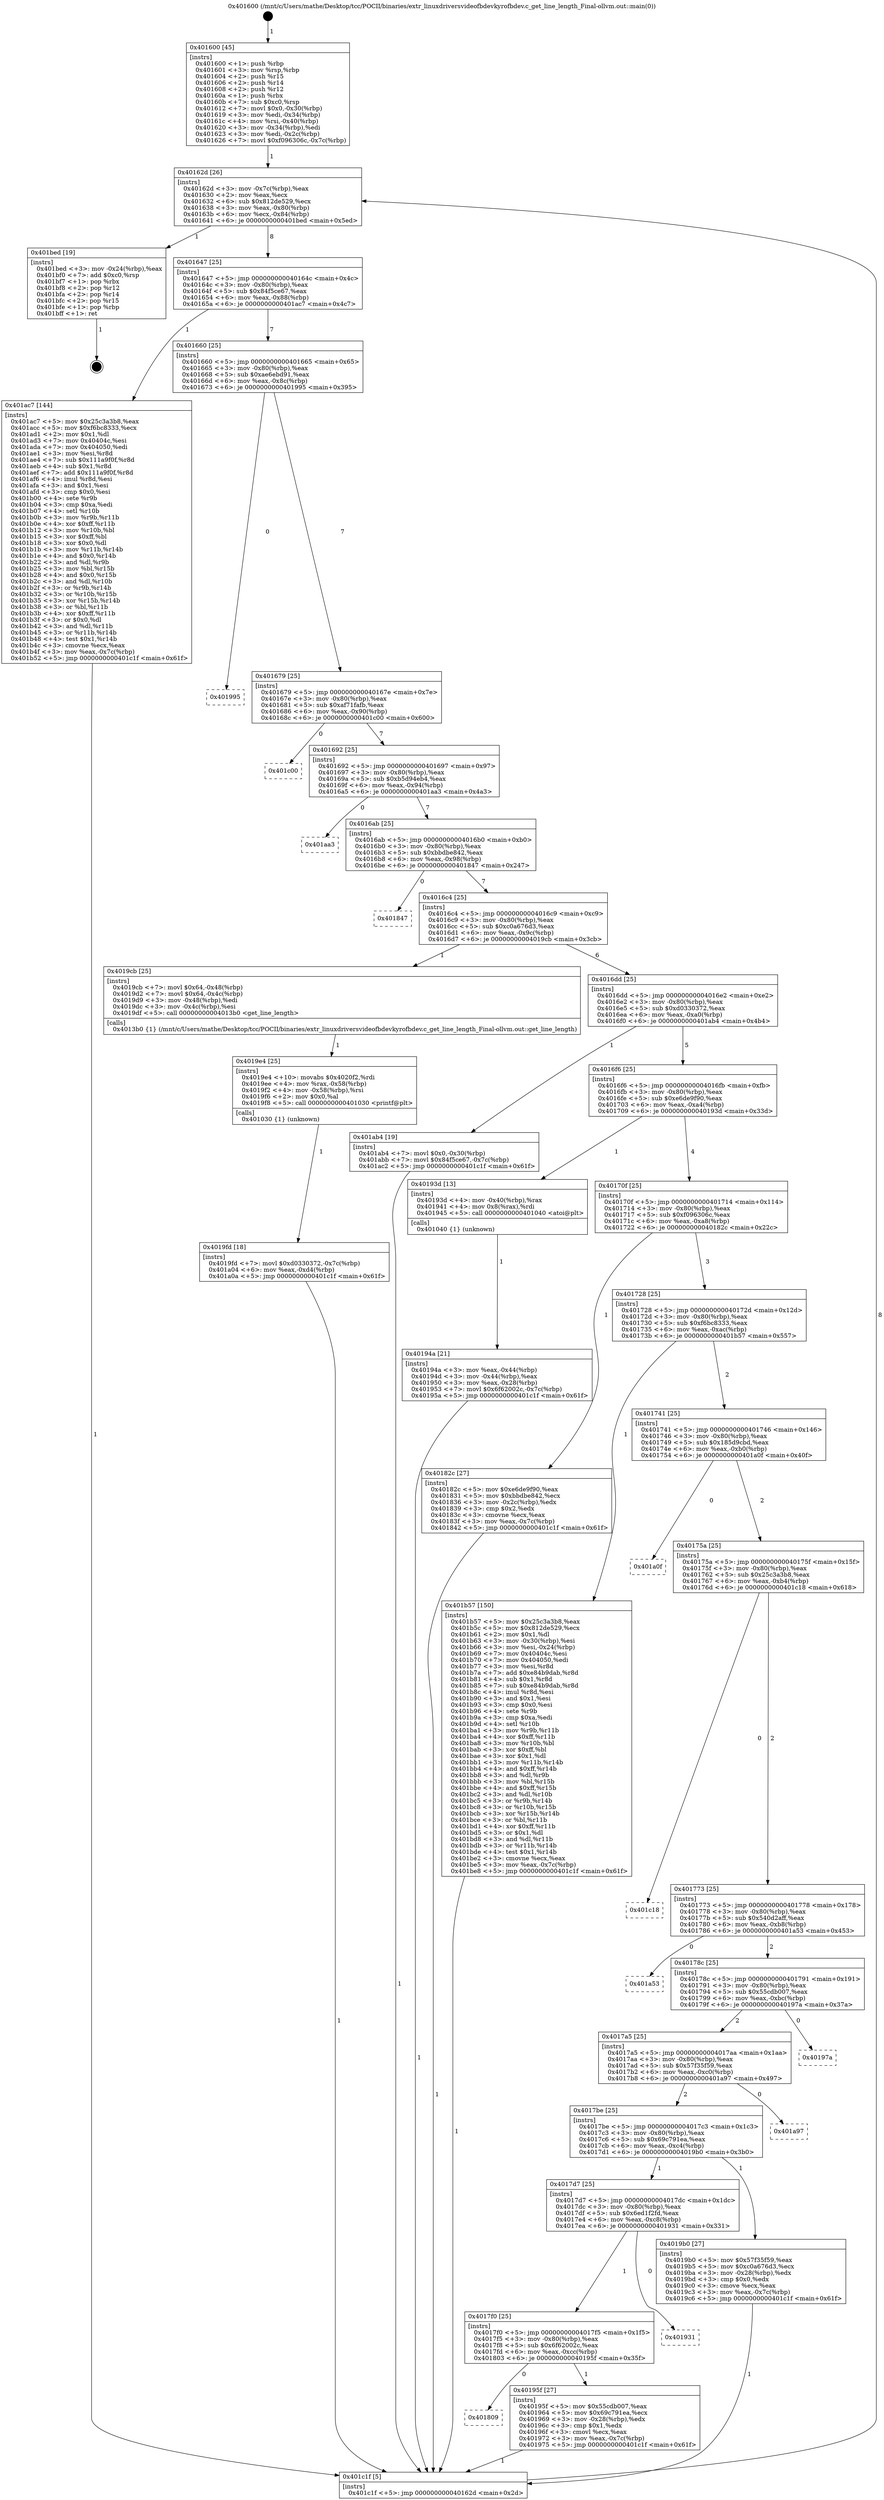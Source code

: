 digraph "0x401600" {
  label = "0x401600 (/mnt/c/Users/mathe/Desktop/tcc/POCII/binaries/extr_linuxdriversvideofbdevkyrofbdev.c_get_line_length_Final-ollvm.out::main(0))"
  labelloc = "t"
  node[shape=record]

  Entry [label="",width=0.3,height=0.3,shape=circle,fillcolor=black,style=filled]
  "0x40162d" [label="{
     0x40162d [26]\l
     | [instrs]\l
     &nbsp;&nbsp;0x40162d \<+3\>: mov -0x7c(%rbp),%eax\l
     &nbsp;&nbsp;0x401630 \<+2\>: mov %eax,%ecx\l
     &nbsp;&nbsp;0x401632 \<+6\>: sub $0x812de529,%ecx\l
     &nbsp;&nbsp;0x401638 \<+3\>: mov %eax,-0x80(%rbp)\l
     &nbsp;&nbsp;0x40163b \<+6\>: mov %ecx,-0x84(%rbp)\l
     &nbsp;&nbsp;0x401641 \<+6\>: je 0000000000401bed \<main+0x5ed\>\l
  }"]
  "0x401bed" [label="{
     0x401bed [19]\l
     | [instrs]\l
     &nbsp;&nbsp;0x401bed \<+3\>: mov -0x24(%rbp),%eax\l
     &nbsp;&nbsp;0x401bf0 \<+7\>: add $0xc0,%rsp\l
     &nbsp;&nbsp;0x401bf7 \<+1\>: pop %rbx\l
     &nbsp;&nbsp;0x401bf8 \<+2\>: pop %r12\l
     &nbsp;&nbsp;0x401bfa \<+2\>: pop %r14\l
     &nbsp;&nbsp;0x401bfc \<+2\>: pop %r15\l
     &nbsp;&nbsp;0x401bfe \<+1\>: pop %rbp\l
     &nbsp;&nbsp;0x401bff \<+1\>: ret\l
  }"]
  "0x401647" [label="{
     0x401647 [25]\l
     | [instrs]\l
     &nbsp;&nbsp;0x401647 \<+5\>: jmp 000000000040164c \<main+0x4c\>\l
     &nbsp;&nbsp;0x40164c \<+3\>: mov -0x80(%rbp),%eax\l
     &nbsp;&nbsp;0x40164f \<+5\>: sub $0x84f5ce67,%eax\l
     &nbsp;&nbsp;0x401654 \<+6\>: mov %eax,-0x88(%rbp)\l
     &nbsp;&nbsp;0x40165a \<+6\>: je 0000000000401ac7 \<main+0x4c7\>\l
  }"]
  Exit [label="",width=0.3,height=0.3,shape=circle,fillcolor=black,style=filled,peripheries=2]
  "0x401ac7" [label="{
     0x401ac7 [144]\l
     | [instrs]\l
     &nbsp;&nbsp;0x401ac7 \<+5\>: mov $0x25c3a3b8,%eax\l
     &nbsp;&nbsp;0x401acc \<+5\>: mov $0xf6bc8333,%ecx\l
     &nbsp;&nbsp;0x401ad1 \<+2\>: mov $0x1,%dl\l
     &nbsp;&nbsp;0x401ad3 \<+7\>: mov 0x40404c,%esi\l
     &nbsp;&nbsp;0x401ada \<+7\>: mov 0x404050,%edi\l
     &nbsp;&nbsp;0x401ae1 \<+3\>: mov %esi,%r8d\l
     &nbsp;&nbsp;0x401ae4 \<+7\>: sub $0x111a9f0f,%r8d\l
     &nbsp;&nbsp;0x401aeb \<+4\>: sub $0x1,%r8d\l
     &nbsp;&nbsp;0x401aef \<+7\>: add $0x111a9f0f,%r8d\l
     &nbsp;&nbsp;0x401af6 \<+4\>: imul %r8d,%esi\l
     &nbsp;&nbsp;0x401afa \<+3\>: and $0x1,%esi\l
     &nbsp;&nbsp;0x401afd \<+3\>: cmp $0x0,%esi\l
     &nbsp;&nbsp;0x401b00 \<+4\>: sete %r9b\l
     &nbsp;&nbsp;0x401b04 \<+3\>: cmp $0xa,%edi\l
     &nbsp;&nbsp;0x401b07 \<+4\>: setl %r10b\l
     &nbsp;&nbsp;0x401b0b \<+3\>: mov %r9b,%r11b\l
     &nbsp;&nbsp;0x401b0e \<+4\>: xor $0xff,%r11b\l
     &nbsp;&nbsp;0x401b12 \<+3\>: mov %r10b,%bl\l
     &nbsp;&nbsp;0x401b15 \<+3\>: xor $0xff,%bl\l
     &nbsp;&nbsp;0x401b18 \<+3\>: xor $0x0,%dl\l
     &nbsp;&nbsp;0x401b1b \<+3\>: mov %r11b,%r14b\l
     &nbsp;&nbsp;0x401b1e \<+4\>: and $0x0,%r14b\l
     &nbsp;&nbsp;0x401b22 \<+3\>: and %dl,%r9b\l
     &nbsp;&nbsp;0x401b25 \<+3\>: mov %bl,%r15b\l
     &nbsp;&nbsp;0x401b28 \<+4\>: and $0x0,%r15b\l
     &nbsp;&nbsp;0x401b2c \<+3\>: and %dl,%r10b\l
     &nbsp;&nbsp;0x401b2f \<+3\>: or %r9b,%r14b\l
     &nbsp;&nbsp;0x401b32 \<+3\>: or %r10b,%r15b\l
     &nbsp;&nbsp;0x401b35 \<+3\>: xor %r15b,%r14b\l
     &nbsp;&nbsp;0x401b38 \<+3\>: or %bl,%r11b\l
     &nbsp;&nbsp;0x401b3b \<+4\>: xor $0xff,%r11b\l
     &nbsp;&nbsp;0x401b3f \<+3\>: or $0x0,%dl\l
     &nbsp;&nbsp;0x401b42 \<+3\>: and %dl,%r11b\l
     &nbsp;&nbsp;0x401b45 \<+3\>: or %r11b,%r14b\l
     &nbsp;&nbsp;0x401b48 \<+4\>: test $0x1,%r14b\l
     &nbsp;&nbsp;0x401b4c \<+3\>: cmovne %ecx,%eax\l
     &nbsp;&nbsp;0x401b4f \<+3\>: mov %eax,-0x7c(%rbp)\l
     &nbsp;&nbsp;0x401b52 \<+5\>: jmp 0000000000401c1f \<main+0x61f\>\l
  }"]
  "0x401660" [label="{
     0x401660 [25]\l
     | [instrs]\l
     &nbsp;&nbsp;0x401660 \<+5\>: jmp 0000000000401665 \<main+0x65\>\l
     &nbsp;&nbsp;0x401665 \<+3\>: mov -0x80(%rbp),%eax\l
     &nbsp;&nbsp;0x401668 \<+5\>: sub $0xae6ebd91,%eax\l
     &nbsp;&nbsp;0x40166d \<+6\>: mov %eax,-0x8c(%rbp)\l
     &nbsp;&nbsp;0x401673 \<+6\>: je 0000000000401995 \<main+0x395\>\l
  }"]
  "0x4019fd" [label="{
     0x4019fd [18]\l
     | [instrs]\l
     &nbsp;&nbsp;0x4019fd \<+7\>: movl $0xd0330372,-0x7c(%rbp)\l
     &nbsp;&nbsp;0x401a04 \<+6\>: mov %eax,-0xd4(%rbp)\l
     &nbsp;&nbsp;0x401a0a \<+5\>: jmp 0000000000401c1f \<main+0x61f\>\l
  }"]
  "0x401995" [label="{
     0x401995\l
  }", style=dashed]
  "0x401679" [label="{
     0x401679 [25]\l
     | [instrs]\l
     &nbsp;&nbsp;0x401679 \<+5\>: jmp 000000000040167e \<main+0x7e\>\l
     &nbsp;&nbsp;0x40167e \<+3\>: mov -0x80(%rbp),%eax\l
     &nbsp;&nbsp;0x401681 \<+5\>: sub $0xaf71fafb,%eax\l
     &nbsp;&nbsp;0x401686 \<+6\>: mov %eax,-0x90(%rbp)\l
     &nbsp;&nbsp;0x40168c \<+6\>: je 0000000000401c00 \<main+0x600\>\l
  }"]
  "0x4019e4" [label="{
     0x4019e4 [25]\l
     | [instrs]\l
     &nbsp;&nbsp;0x4019e4 \<+10\>: movabs $0x4020f2,%rdi\l
     &nbsp;&nbsp;0x4019ee \<+4\>: mov %rax,-0x58(%rbp)\l
     &nbsp;&nbsp;0x4019f2 \<+4\>: mov -0x58(%rbp),%rsi\l
     &nbsp;&nbsp;0x4019f6 \<+2\>: mov $0x0,%al\l
     &nbsp;&nbsp;0x4019f8 \<+5\>: call 0000000000401030 \<printf@plt\>\l
     | [calls]\l
     &nbsp;&nbsp;0x401030 \{1\} (unknown)\l
  }"]
  "0x401c00" [label="{
     0x401c00\l
  }", style=dashed]
  "0x401692" [label="{
     0x401692 [25]\l
     | [instrs]\l
     &nbsp;&nbsp;0x401692 \<+5\>: jmp 0000000000401697 \<main+0x97\>\l
     &nbsp;&nbsp;0x401697 \<+3\>: mov -0x80(%rbp),%eax\l
     &nbsp;&nbsp;0x40169a \<+5\>: sub $0xb5d94eb4,%eax\l
     &nbsp;&nbsp;0x40169f \<+6\>: mov %eax,-0x94(%rbp)\l
     &nbsp;&nbsp;0x4016a5 \<+6\>: je 0000000000401aa3 \<main+0x4a3\>\l
  }"]
  "0x401809" [label="{
     0x401809\l
  }", style=dashed]
  "0x401aa3" [label="{
     0x401aa3\l
  }", style=dashed]
  "0x4016ab" [label="{
     0x4016ab [25]\l
     | [instrs]\l
     &nbsp;&nbsp;0x4016ab \<+5\>: jmp 00000000004016b0 \<main+0xb0\>\l
     &nbsp;&nbsp;0x4016b0 \<+3\>: mov -0x80(%rbp),%eax\l
     &nbsp;&nbsp;0x4016b3 \<+5\>: sub $0xbbdbe842,%eax\l
     &nbsp;&nbsp;0x4016b8 \<+6\>: mov %eax,-0x98(%rbp)\l
     &nbsp;&nbsp;0x4016be \<+6\>: je 0000000000401847 \<main+0x247\>\l
  }"]
  "0x40195f" [label="{
     0x40195f [27]\l
     | [instrs]\l
     &nbsp;&nbsp;0x40195f \<+5\>: mov $0x55cdb007,%eax\l
     &nbsp;&nbsp;0x401964 \<+5\>: mov $0x69c791ea,%ecx\l
     &nbsp;&nbsp;0x401969 \<+3\>: mov -0x28(%rbp),%edx\l
     &nbsp;&nbsp;0x40196c \<+3\>: cmp $0x1,%edx\l
     &nbsp;&nbsp;0x40196f \<+3\>: cmovl %ecx,%eax\l
     &nbsp;&nbsp;0x401972 \<+3\>: mov %eax,-0x7c(%rbp)\l
     &nbsp;&nbsp;0x401975 \<+5\>: jmp 0000000000401c1f \<main+0x61f\>\l
  }"]
  "0x401847" [label="{
     0x401847\l
  }", style=dashed]
  "0x4016c4" [label="{
     0x4016c4 [25]\l
     | [instrs]\l
     &nbsp;&nbsp;0x4016c4 \<+5\>: jmp 00000000004016c9 \<main+0xc9\>\l
     &nbsp;&nbsp;0x4016c9 \<+3\>: mov -0x80(%rbp),%eax\l
     &nbsp;&nbsp;0x4016cc \<+5\>: sub $0xc0a676d3,%eax\l
     &nbsp;&nbsp;0x4016d1 \<+6\>: mov %eax,-0x9c(%rbp)\l
     &nbsp;&nbsp;0x4016d7 \<+6\>: je 00000000004019cb \<main+0x3cb\>\l
  }"]
  "0x4017f0" [label="{
     0x4017f0 [25]\l
     | [instrs]\l
     &nbsp;&nbsp;0x4017f0 \<+5\>: jmp 00000000004017f5 \<main+0x1f5\>\l
     &nbsp;&nbsp;0x4017f5 \<+3\>: mov -0x80(%rbp),%eax\l
     &nbsp;&nbsp;0x4017f8 \<+5\>: sub $0x6f62002c,%eax\l
     &nbsp;&nbsp;0x4017fd \<+6\>: mov %eax,-0xcc(%rbp)\l
     &nbsp;&nbsp;0x401803 \<+6\>: je 000000000040195f \<main+0x35f\>\l
  }"]
  "0x4019cb" [label="{
     0x4019cb [25]\l
     | [instrs]\l
     &nbsp;&nbsp;0x4019cb \<+7\>: movl $0x64,-0x48(%rbp)\l
     &nbsp;&nbsp;0x4019d2 \<+7\>: movl $0x64,-0x4c(%rbp)\l
     &nbsp;&nbsp;0x4019d9 \<+3\>: mov -0x48(%rbp),%edi\l
     &nbsp;&nbsp;0x4019dc \<+3\>: mov -0x4c(%rbp),%esi\l
     &nbsp;&nbsp;0x4019df \<+5\>: call 00000000004013b0 \<get_line_length\>\l
     | [calls]\l
     &nbsp;&nbsp;0x4013b0 \{1\} (/mnt/c/Users/mathe/Desktop/tcc/POCII/binaries/extr_linuxdriversvideofbdevkyrofbdev.c_get_line_length_Final-ollvm.out::get_line_length)\l
  }"]
  "0x4016dd" [label="{
     0x4016dd [25]\l
     | [instrs]\l
     &nbsp;&nbsp;0x4016dd \<+5\>: jmp 00000000004016e2 \<main+0xe2\>\l
     &nbsp;&nbsp;0x4016e2 \<+3\>: mov -0x80(%rbp),%eax\l
     &nbsp;&nbsp;0x4016e5 \<+5\>: sub $0xd0330372,%eax\l
     &nbsp;&nbsp;0x4016ea \<+6\>: mov %eax,-0xa0(%rbp)\l
     &nbsp;&nbsp;0x4016f0 \<+6\>: je 0000000000401ab4 \<main+0x4b4\>\l
  }"]
  "0x401931" [label="{
     0x401931\l
  }", style=dashed]
  "0x401ab4" [label="{
     0x401ab4 [19]\l
     | [instrs]\l
     &nbsp;&nbsp;0x401ab4 \<+7\>: movl $0x0,-0x30(%rbp)\l
     &nbsp;&nbsp;0x401abb \<+7\>: movl $0x84f5ce67,-0x7c(%rbp)\l
     &nbsp;&nbsp;0x401ac2 \<+5\>: jmp 0000000000401c1f \<main+0x61f\>\l
  }"]
  "0x4016f6" [label="{
     0x4016f6 [25]\l
     | [instrs]\l
     &nbsp;&nbsp;0x4016f6 \<+5\>: jmp 00000000004016fb \<main+0xfb\>\l
     &nbsp;&nbsp;0x4016fb \<+3\>: mov -0x80(%rbp),%eax\l
     &nbsp;&nbsp;0x4016fe \<+5\>: sub $0xe6de9f90,%eax\l
     &nbsp;&nbsp;0x401703 \<+6\>: mov %eax,-0xa4(%rbp)\l
     &nbsp;&nbsp;0x401709 \<+6\>: je 000000000040193d \<main+0x33d\>\l
  }"]
  "0x4017d7" [label="{
     0x4017d7 [25]\l
     | [instrs]\l
     &nbsp;&nbsp;0x4017d7 \<+5\>: jmp 00000000004017dc \<main+0x1dc\>\l
     &nbsp;&nbsp;0x4017dc \<+3\>: mov -0x80(%rbp),%eax\l
     &nbsp;&nbsp;0x4017df \<+5\>: sub $0x6ed1f2fd,%eax\l
     &nbsp;&nbsp;0x4017e4 \<+6\>: mov %eax,-0xc8(%rbp)\l
     &nbsp;&nbsp;0x4017ea \<+6\>: je 0000000000401931 \<main+0x331\>\l
  }"]
  "0x40193d" [label="{
     0x40193d [13]\l
     | [instrs]\l
     &nbsp;&nbsp;0x40193d \<+4\>: mov -0x40(%rbp),%rax\l
     &nbsp;&nbsp;0x401941 \<+4\>: mov 0x8(%rax),%rdi\l
     &nbsp;&nbsp;0x401945 \<+5\>: call 0000000000401040 \<atoi@plt\>\l
     | [calls]\l
     &nbsp;&nbsp;0x401040 \{1\} (unknown)\l
  }"]
  "0x40170f" [label="{
     0x40170f [25]\l
     | [instrs]\l
     &nbsp;&nbsp;0x40170f \<+5\>: jmp 0000000000401714 \<main+0x114\>\l
     &nbsp;&nbsp;0x401714 \<+3\>: mov -0x80(%rbp),%eax\l
     &nbsp;&nbsp;0x401717 \<+5\>: sub $0xf096306c,%eax\l
     &nbsp;&nbsp;0x40171c \<+6\>: mov %eax,-0xa8(%rbp)\l
     &nbsp;&nbsp;0x401722 \<+6\>: je 000000000040182c \<main+0x22c\>\l
  }"]
  "0x4019b0" [label="{
     0x4019b0 [27]\l
     | [instrs]\l
     &nbsp;&nbsp;0x4019b0 \<+5\>: mov $0x57f35f59,%eax\l
     &nbsp;&nbsp;0x4019b5 \<+5\>: mov $0xc0a676d3,%ecx\l
     &nbsp;&nbsp;0x4019ba \<+3\>: mov -0x28(%rbp),%edx\l
     &nbsp;&nbsp;0x4019bd \<+3\>: cmp $0x0,%edx\l
     &nbsp;&nbsp;0x4019c0 \<+3\>: cmove %ecx,%eax\l
     &nbsp;&nbsp;0x4019c3 \<+3\>: mov %eax,-0x7c(%rbp)\l
     &nbsp;&nbsp;0x4019c6 \<+5\>: jmp 0000000000401c1f \<main+0x61f\>\l
  }"]
  "0x40182c" [label="{
     0x40182c [27]\l
     | [instrs]\l
     &nbsp;&nbsp;0x40182c \<+5\>: mov $0xe6de9f90,%eax\l
     &nbsp;&nbsp;0x401831 \<+5\>: mov $0xbbdbe842,%ecx\l
     &nbsp;&nbsp;0x401836 \<+3\>: mov -0x2c(%rbp),%edx\l
     &nbsp;&nbsp;0x401839 \<+3\>: cmp $0x2,%edx\l
     &nbsp;&nbsp;0x40183c \<+3\>: cmovne %ecx,%eax\l
     &nbsp;&nbsp;0x40183f \<+3\>: mov %eax,-0x7c(%rbp)\l
     &nbsp;&nbsp;0x401842 \<+5\>: jmp 0000000000401c1f \<main+0x61f\>\l
  }"]
  "0x401728" [label="{
     0x401728 [25]\l
     | [instrs]\l
     &nbsp;&nbsp;0x401728 \<+5\>: jmp 000000000040172d \<main+0x12d\>\l
     &nbsp;&nbsp;0x40172d \<+3\>: mov -0x80(%rbp),%eax\l
     &nbsp;&nbsp;0x401730 \<+5\>: sub $0xf6bc8333,%eax\l
     &nbsp;&nbsp;0x401735 \<+6\>: mov %eax,-0xac(%rbp)\l
     &nbsp;&nbsp;0x40173b \<+6\>: je 0000000000401b57 \<main+0x557\>\l
  }"]
  "0x401c1f" [label="{
     0x401c1f [5]\l
     | [instrs]\l
     &nbsp;&nbsp;0x401c1f \<+5\>: jmp 000000000040162d \<main+0x2d\>\l
  }"]
  "0x401600" [label="{
     0x401600 [45]\l
     | [instrs]\l
     &nbsp;&nbsp;0x401600 \<+1\>: push %rbp\l
     &nbsp;&nbsp;0x401601 \<+3\>: mov %rsp,%rbp\l
     &nbsp;&nbsp;0x401604 \<+2\>: push %r15\l
     &nbsp;&nbsp;0x401606 \<+2\>: push %r14\l
     &nbsp;&nbsp;0x401608 \<+2\>: push %r12\l
     &nbsp;&nbsp;0x40160a \<+1\>: push %rbx\l
     &nbsp;&nbsp;0x40160b \<+7\>: sub $0xc0,%rsp\l
     &nbsp;&nbsp;0x401612 \<+7\>: movl $0x0,-0x30(%rbp)\l
     &nbsp;&nbsp;0x401619 \<+3\>: mov %edi,-0x34(%rbp)\l
     &nbsp;&nbsp;0x40161c \<+4\>: mov %rsi,-0x40(%rbp)\l
     &nbsp;&nbsp;0x401620 \<+3\>: mov -0x34(%rbp),%edi\l
     &nbsp;&nbsp;0x401623 \<+3\>: mov %edi,-0x2c(%rbp)\l
     &nbsp;&nbsp;0x401626 \<+7\>: movl $0xf096306c,-0x7c(%rbp)\l
  }"]
  "0x40194a" [label="{
     0x40194a [21]\l
     | [instrs]\l
     &nbsp;&nbsp;0x40194a \<+3\>: mov %eax,-0x44(%rbp)\l
     &nbsp;&nbsp;0x40194d \<+3\>: mov -0x44(%rbp),%eax\l
     &nbsp;&nbsp;0x401950 \<+3\>: mov %eax,-0x28(%rbp)\l
     &nbsp;&nbsp;0x401953 \<+7\>: movl $0x6f62002c,-0x7c(%rbp)\l
     &nbsp;&nbsp;0x40195a \<+5\>: jmp 0000000000401c1f \<main+0x61f\>\l
  }"]
  "0x4017be" [label="{
     0x4017be [25]\l
     | [instrs]\l
     &nbsp;&nbsp;0x4017be \<+5\>: jmp 00000000004017c3 \<main+0x1c3\>\l
     &nbsp;&nbsp;0x4017c3 \<+3\>: mov -0x80(%rbp),%eax\l
     &nbsp;&nbsp;0x4017c6 \<+5\>: sub $0x69c791ea,%eax\l
     &nbsp;&nbsp;0x4017cb \<+6\>: mov %eax,-0xc4(%rbp)\l
     &nbsp;&nbsp;0x4017d1 \<+6\>: je 00000000004019b0 \<main+0x3b0\>\l
  }"]
  "0x401b57" [label="{
     0x401b57 [150]\l
     | [instrs]\l
     &nbsp;&nbsp;0x401b57 \<+5\>: mov $0x25c3a3b8,%eax\l
     &nbsp;&nbsp;0x401b5c \<+5\>: mov $0x812de529,%ecx\l
     &nbsp;&nbsp;0x401b61 \<+2\>: mov $0x1,%dl\l
     &nbsp;&nbsp;0x401b63 \<+3\>: mov -0x30(%rbp),%esi\l
     &nbsp;&nbsp;0x401b66 \<+3\>: mov %esi,-0x24(%rbp)\l
     &nbsp;&nbsp;0x401b69 \<+7\>: mov 0x40404c,%esi\l
     &nbsp;&nbsp;0x401b70 \<+7\>: mov 0x404050,%edi\l
     &nbsp;&nbsp;0x401b77 \<+3\>: mov %esi,%r8d\l
     &nbsp;&nbsp;0x401b7a \<+7\>: add $0xe84b9dab,%r8d\l
     &nbsp;&nbsp;0x401b81 \<+4\>: sub $0x1,%r8d\l
     &nbsp;&nbsp;0x401b85 \<+7\>: sub $0xe84b9dab,%r8d\l
     &nbsp;&nbsp;0x401b8c \<+4\>: imul %r8d,%esi\l
     &nbsp;&nbsp;0x401b90 \<+3\>: and $0x1,%esi\l
     &nbsp;&nbsp;0x401b93 \<+3\>: cmp $0x0,%esi\l
     &nbsp;&nbsp;0x401b96 \<+4\>: sete %r9b\l
     &nbsp;&nbsp;0x401b9a \<+3\>: cmp $0xa,%edi\l
     &nbsp;&nbsp;0x401b9d \<+4\>: setl %r10b\l
     &nbsp;&nbsp;0x401ba1 \<+3\>: mov %r9b,%r11b\l
     &nbsp;&nbsp;0x401ba4 \<+4\>: xor $0xff,%r11b\l
     &nbsp;&nbsp;0x401ba8 \<+3\>: mov %r10b,%bl\l
     &nbsp;&nbsp;0x401bab \<+3\>: xor $0xff,%bl\l
     &nbsp;&nbsp;0x401bae \<+3\>: xor $0x1,%dl\l
     &nbsp;&nbsp;0x401bb1 \<+3\>: mov %r11b,%r14b\l
     &nbsp;&nbsp;0x401bb4 \<+4\>: and $0xff,%r14b\l
     &nbsp;&nbsp;0x401bb8 \<+3\>: and %dl,%r9b\l
     &nbsp;&nbsp;0x401bbb \<+3\>: mov %bl,%r15b\l
     &nbsp;&nbsp;0x401bbe \<+4\>: and $0xff,%r15b\l
     &nbsp;&nbsp;0x401bc2 \<+3\>: and %dl,%r10b\l
     &nbsp;&nbsp;0x401bc5 \<+3\>: or %r9b,%r14b\l
     &nbsp;&nbsp;0x401bc8 \<+3\>: or %r10b,%r15b\l
     &nbsp;&nbsp;0x401bcb \<+3\>: xor %r15b,%r14b\l
     &nbsp;&nbsp;0x401bce \<+3\>: or %bl,%r11b\l
     &nbsp;&nbsp;0x401bd1 \<+4\>: xor $0xff,%r11b\l
     &nbsp;&nbsp;0x401bd5 \<+3\>: or $0x1,%dl\l
     &nbsp;&nbsp;0x401bd8 \<+3\>: and %dl,%r11b\l
     &nbsp;&nbsp;0x401bdb \<+3\>: or %r11b,%r14b\l
     &nbsp;&nbsp;0x401bde \<+4\>: test $0x1,%r14b\l
     &nbsp;&nbsp;0x401be2 \<+3\>: cmovne %ecx,%eax\l
     &nbsp;&nbsp;0x401be5 \<+3\>: mov %eax,-0x7c(%rbp)\l
     &nbsp;&nbsp;0x401be8 \<+5\>: jmp 0000000000401c1f \<main+0x61f\>\l
  }"]
  "0x401741" [label="{
     0x401741 [25]\l
     | [instrs]\l
     &nbsp;&nbsp;0x401741 \<+5\>: jmp 0000000000401746 \<main+0x146\>\l
     &nbsp;&nbsp;0x401746 \<+3\>: mov -0x80(%rbp),%eax\l
     &nbsp;&nbsp;0x401749 \<+5\>: sub $0x185d9cbd,%eax\l
     &nbsp;&nbsp;0x40174e \<+6\>: mov %eax,-0xb0(%rbp)\l
     &nbsp;&nbsp;0x401754 \<+6\>: je 0000000000401a0f \<main+0x40f\>\l
  }"]
  "0x401a97" [label="{
     0x401a97\l
  }", style=dashed]
  "0x401a0f" [label="{
     0x401a0f\l
  }", style=dashed]
  "0x40175a" [label="{
     0x40175a [25]\l
     | [instrs]\l
     &nbsp;&nbsp;0x40175a \<+5\>: jmp 000000000040175f \<main+0x15f\>\l
     &nbsp;&nbsp;0x40175f \<+3\>: mov -0x80(%rbp),%eax\l
     &nbsp;&nbsp;0x401762 \<+5\>: sub $0x25c3a3b8,%eax\l
     &nbsp;&nbsp;0x401767 \<+6\>: mov %eax,-0xb4(%rbp)\l
     &nbsp;&nbsp;0x40176d \<+6\>: je 0000000000401c18 \<main+0x618\>\l
  }"]
  "0x4017a5" [label="{
     0x4017a5 [25]\l
     | [instrs]\l
     &nbsp;&nbsp;0x4017a5 \<+5\>: jmp 00000000004017aa \<main+0x1aa\>\l
     &nbsp;&nbsp;0x4017aa \<+3\>: mov -0x80(%rbp),%eax\l
     &nbsp;&nbsp;0x4017ad \<+5\>: sub $0x57f35f59,%eax\l
     &nbsp;&nbsp;0x4017b2 \<+6\>: mov %eax,-0xc0(%rbp)\l
     &nbsp;&nbsp;0x4017b8 \<+6\>: je 0000000000401a97 \<main+0x497\>\l
  }"]
  "0x401c18" [label="{
     0x401c18\l
  }", style=dashed]
  "0x401773" [label="{
     0x401773 [25]\l
     | [instrs]\l
     &nbsp;&nbsp;0x401773 \<+5\>: jmp 0000000000401778 \<main+0x178\>\l
     &nbsp;&nbsp;0x401778 \<+3\>: mov -0x80(%rbp),%eax\l
     &nbsp;&nbsp;0x40177b \<+5\>: sub $0x540d2aff,%eax\l
     &nbsp;&nbsp;0x401780 \<+6\>: mov %eax,-0xb8(%rbp)\l
     &nbsp;&nbsp;0x401786 \<+6\>: je 0000000000401a53 \<main+0x453\>\l
  }"]
  "0x40197a" [label="{
     0x40197a\l
  }", style=dashed]
  "0x401a53" [label="{
     0x401a53\l
  }", style=dashed]
  "0x40178c" [label="{
     0x40178c [25]\l
     | [instrs]\l
     &nbsp;&nbsp;0x40178c \<+5\>: jmp 0000000000401791 \<main+0x191\>\l
     &nbsp;&nbsp;0x401791 \<+3\>: mov -0x80(%rbp),%eax\l
     &nbsp;&nbsp;0x401794 \<+5\>: sub $0x55cdb007,%eax\l
     &nbsp;&nbsp;0x401799 \<+6\>: mov %eax,-0xbc(%rbp)\l
     &nbsp;&nbsp;0x40179f \<+6\>: je 000000000040197a \<main+0x37a\>\l
  }"]
  Entry -> "0x401600" [label=" 1"]
  "0x40162d" -> "0x401bed" [label=" 1"]
  "0x40162d" -> "0x401647" [label=" 8"]
  "0x401bed" -> Exit [label=" 1"]
  "0x401647" -> "0x401ac7" [label=" 1"]
  "0x401647" -> "0x401660" [label=" 7"]
  "0x401b57" -> "0x401c1f" [label=" 1"]
  "0x401660" -> "0x401995" [label=" 0"]
  "0x401660" -> "0x401679" [label=" 7"]
  "0x401ac7" -> "0x401c1f" [label=" 1"]
  "0x401679" -> "0x401c00" [label=" 0"]
  "0x401679" -> "0x401692" [label=" 7"]
  "0x401ab4" -> "0x401c1f" [label=" 1"]
  "0x401692" -> "0x401aa3" [label=" 0"]
  "0x401692" -> "0x4016ab" [label=" 7"]
  "0x4019fd" -> "0x401c1f" [label=" 1"]
  "0x4016ab" -> "0x401847" [label=" 0"]
  "0x4016ab" -> "0x4016c4" [label=" 7"]
  "0x4019e4" -> "0x4019fd" [label=" 1"]
  "0x4016c4" -> "0x4019cb" [label=" 1"]
  "0x4016c4" -> "0x4016dd" [label=" 6"]
  "0x4019b0" -> "0x401c1f" [label=" 1"]
  "0x4016dd" -> "0x401ab4" [label=" 1"]
  "0x4016dd" -> "0x4016f6" [label=" 5"]
  "0x40195f" -> "0x401c1f" [label=" 1"]
  "0x4016f6" -> "0x40193d" [label=" 1"]
  "0x4016f6" -> "0x40170f" [label=" 4"]
  "0x4017f0" -> "0x40195f" [label=" 1"]
  "0x40170f" -> "0x40182c" [label=" 1"]
  "0x40170f" -> "0x401728" [label=" 3"]
  "0x40182c" -> "0x401c1f" [label=" 1"]
  "0x401600" -> "0x40162d" [label=" 1"]
  "0x401c1f" -> "0x40162d" [label=" 8"]
  "0x40193d" -> "0x40194a" [label=" 1"]
  "0x40194a" -> "0x401c1f" [label=" 1"]
  "0x4019cb" -> "0x4019e4" [label=" 1"]
  "0x401728" -> "0x401b57" [label=" 1"]
  "0x401728" -> "0x401741" [label=" 2"]
  "0x4017d7" -> "0x401931" [label=" 0"]
  "0x401741" -> "0x401a0f" [label=" 0"]
  "0x401741" -> "0x40175a" [label=" 2"]
  "0x4017f0" -> "0x401809" [label=" 0"]
  "0x40175a" -> "0x401c18" [label=" 0"]
  "0x40175a" -> "0x401773" [label=" 2"]
  "0x4017be" -> "0x4019b0" [label=" 1"]
  "0x401773" -> "0x401a53" [label=" 0"]
  "0x401773" -> "0x40178c" [label=" 2"]
  "0x4017d7" -> "0x4017f0" [label=" 1"]
  "0x40178c" -> "0x40197a" [label=" 0"]
  "0x40178c" -> "0x4017a5" [label=" 2"]
  "0x4017be" -> "0x4017d7" [label=" 1"]
  "0x4017a5" -> "0x401a97" [label=" 0"]
  "0x4017a5" -> "0x4017be" [label=" 2"]
}
